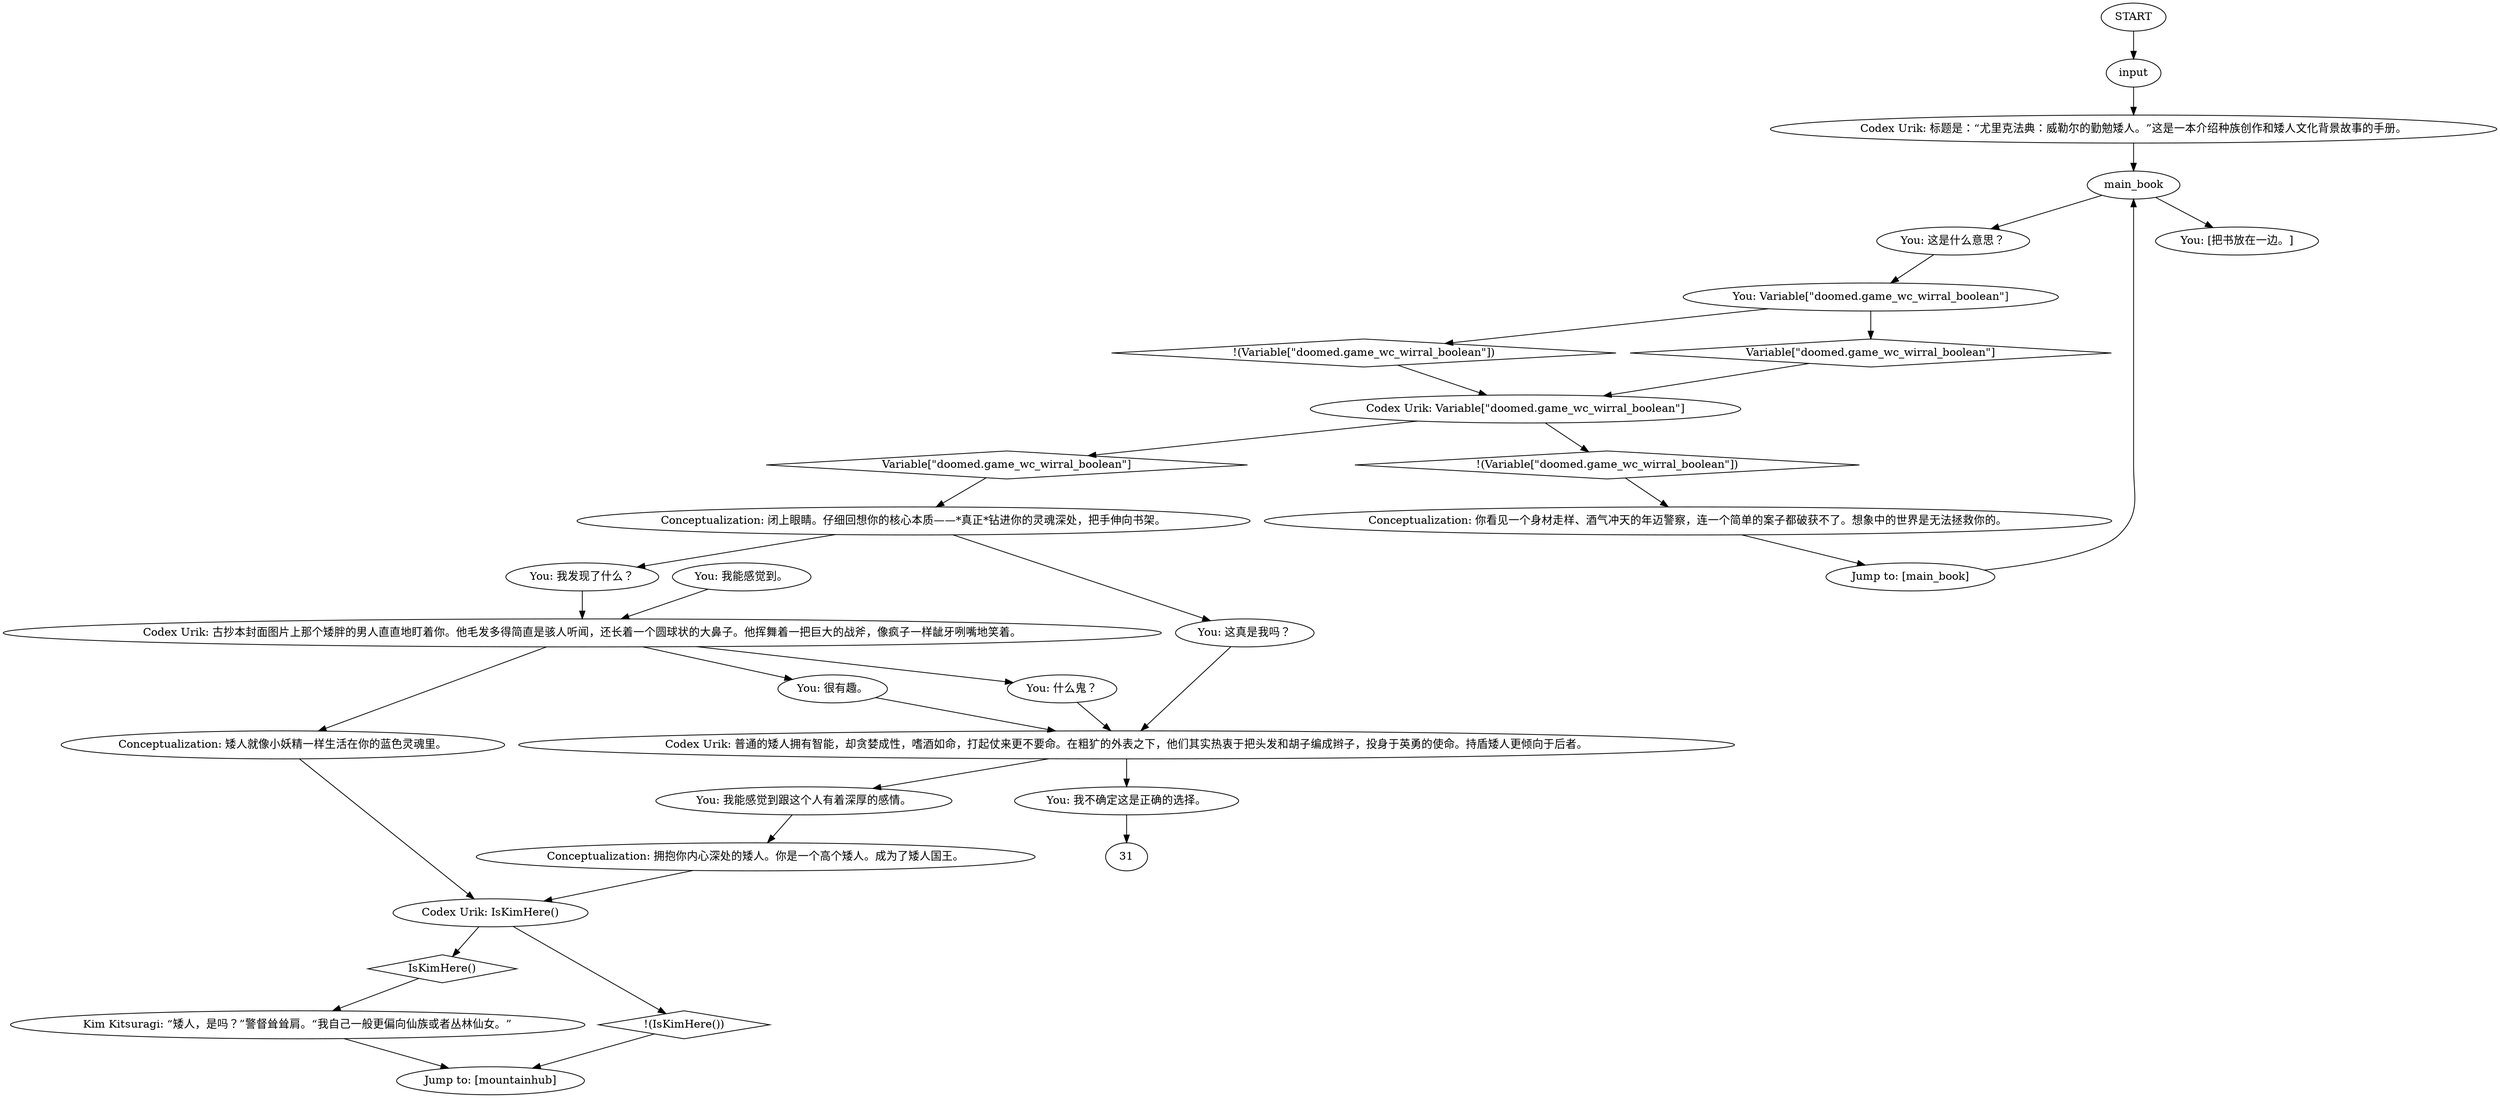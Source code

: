 # INVENTORY / CODEX URIK
# An introductory race creation and dweorg cultural backstory manual available to purchase in the board game mountain.
# ==================================================
digraph G {
	  0 [label="START"];
	  1 [label="input"];
	  2 [label="Codex Urik: 普通的矮人拥有智能，却贪婪成性，嗜酒如命，打起仗来更不要命。在粗犷的外表之下，他们其实热衷于把头发和胡子编成辫子，投身于英勇的使命。持盾矮人更倾向于后者。"];
	  3 [label="Jump to: [main_book]"];
	  4 [label="Codex Urik: 标题是：“尤里克法典：威勒尔的勤勉矮人。”这是一本介绍种族创作和矮人文化背景故事的手册。"];
	  5 [label="Codex Urik: Variable[\"doomed.game_wc_wirral_boolean\"]"];
	  6 [label="Variable[\"doomed.game_wc_wirral_boolean\"]", shape=diamond];
	  7 [label="!(Variable[\"doomed.game_wc_wirral_boolean\"])", shape=diamond];
	  8 [label="You: 很有趣。"];
	  9 [label="Conceptualization: 拥抱你内心深处的矮人。你是一个高个矮人。成为了矮人国王。"];
	  10 [label="main_book"];
	  11 [label="You: 我不确定这是正确的选择。"];
	  12 [label="Conceptualization: 你看见一个身材走样、酒气冲天的年迈警察，连一个简单的案子都破获不了。想象中的世界是无法拯救你的。"];
	  13 [label="Kim Kitsuragi: “矮人，是吗？”警督耸耸肩。“我自己一般更偏向仙族或者丛林仙女。”"];
	  14 [label="You: 我能感觉到跟这个人有着深厚的感情。"];
	  15 [label="Conceptualization: 闭上眼睛。仔细回想你的核心本质——*真正*钻进你的灵魂深处，把手伸向书架。"];
	  16 [label="You: 我发现了什么？"];
	  17 [label="Jump to: [mountainhub]"];
	  18 [label="Codex Urik: 古抄本封面图片上那个矮胖的男人直直地盯着你。他毛发多得简直是骇人听闻，还长着一个圆球状的大鼻子。他挥舞着一把巨大的战斧，像疯子一样龇牙咧嘴地笑着。"];
	  19 [label="You: 这是什么意思？"];
	  20 [label="You: Variable[\"doomed.game_wc_wirral_boolean\"]"];
	  21 [label="Variable[\"doomed.game_wc_wirral_boolean\"]", shape=diamond];
	  22 [label="!(Variable[\"doomed.game_wc_wirral_boolean\"])", shape=diamond];
	  23 [label="You: 什么鬼？"];
	  24 [label="Codex Urik: IsKimHere()"];
	  25 [label="IsKimHere()", shape=diamond];
	  26 [label="!(IsKimHere())", shape=diamond];
	  27 [label="You: [把书放在一边。]"];
	  28 [label="You: 我能感觉到。"];
	  29 [label="You: 这真是我吗？"];
	  30 [label="Conceptualization: 矮人就像小妖精一样生活在你的蓝色灵魂里。"];
	  0 -> 1
	  1 -> 4
	  2 -> 11
	  2 -> 14
	  3 -> 10
	  4 -> 10
	  5 -> 6
	  5 -> 7
	  6 -> 15
	  7 -> 12
	  8 -> 2
	  9 -> 24
	  10 -> 27
	  10 -> 19
	  11 -> 31
	  12 -> 3
	  13 -> 17
	  14 -> 9
	  15 -> 16
	  15 -> 29
	  16 -> 18
	  18 -> 8
	  18 -> 30
	  18 -> 23
	  19 -> 20
	  20 -> 21
	  20 -> 22
	  21 -> 5
	  22 -> 5
	  23 -> 2
	  24 -> 25
	  24 -> 26
	  25 -> 13
	  26 -> 17
	  28 -> 18
	  29 -> 2
	  30 -> 24
}

